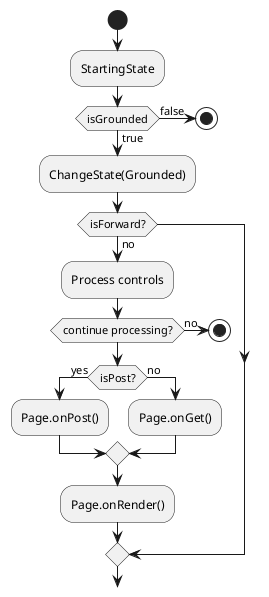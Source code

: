 @startuml
'https://plantuml.com/activity-diagram-beta

start
:StartingState;
if (isGrounded) then (true)
  :ChangeState(Grounded);
  if (isForward?) then (no)
    :Process controls;
    if (continue processing?) then (no)
      stop
    endif

    if (isPost?) then (yes)
      :Page.onPost();
    else (no)
      :Page.onGet();
    endif
    :Page.onRender();
  endif
else (false)
    

stop

@enduml
